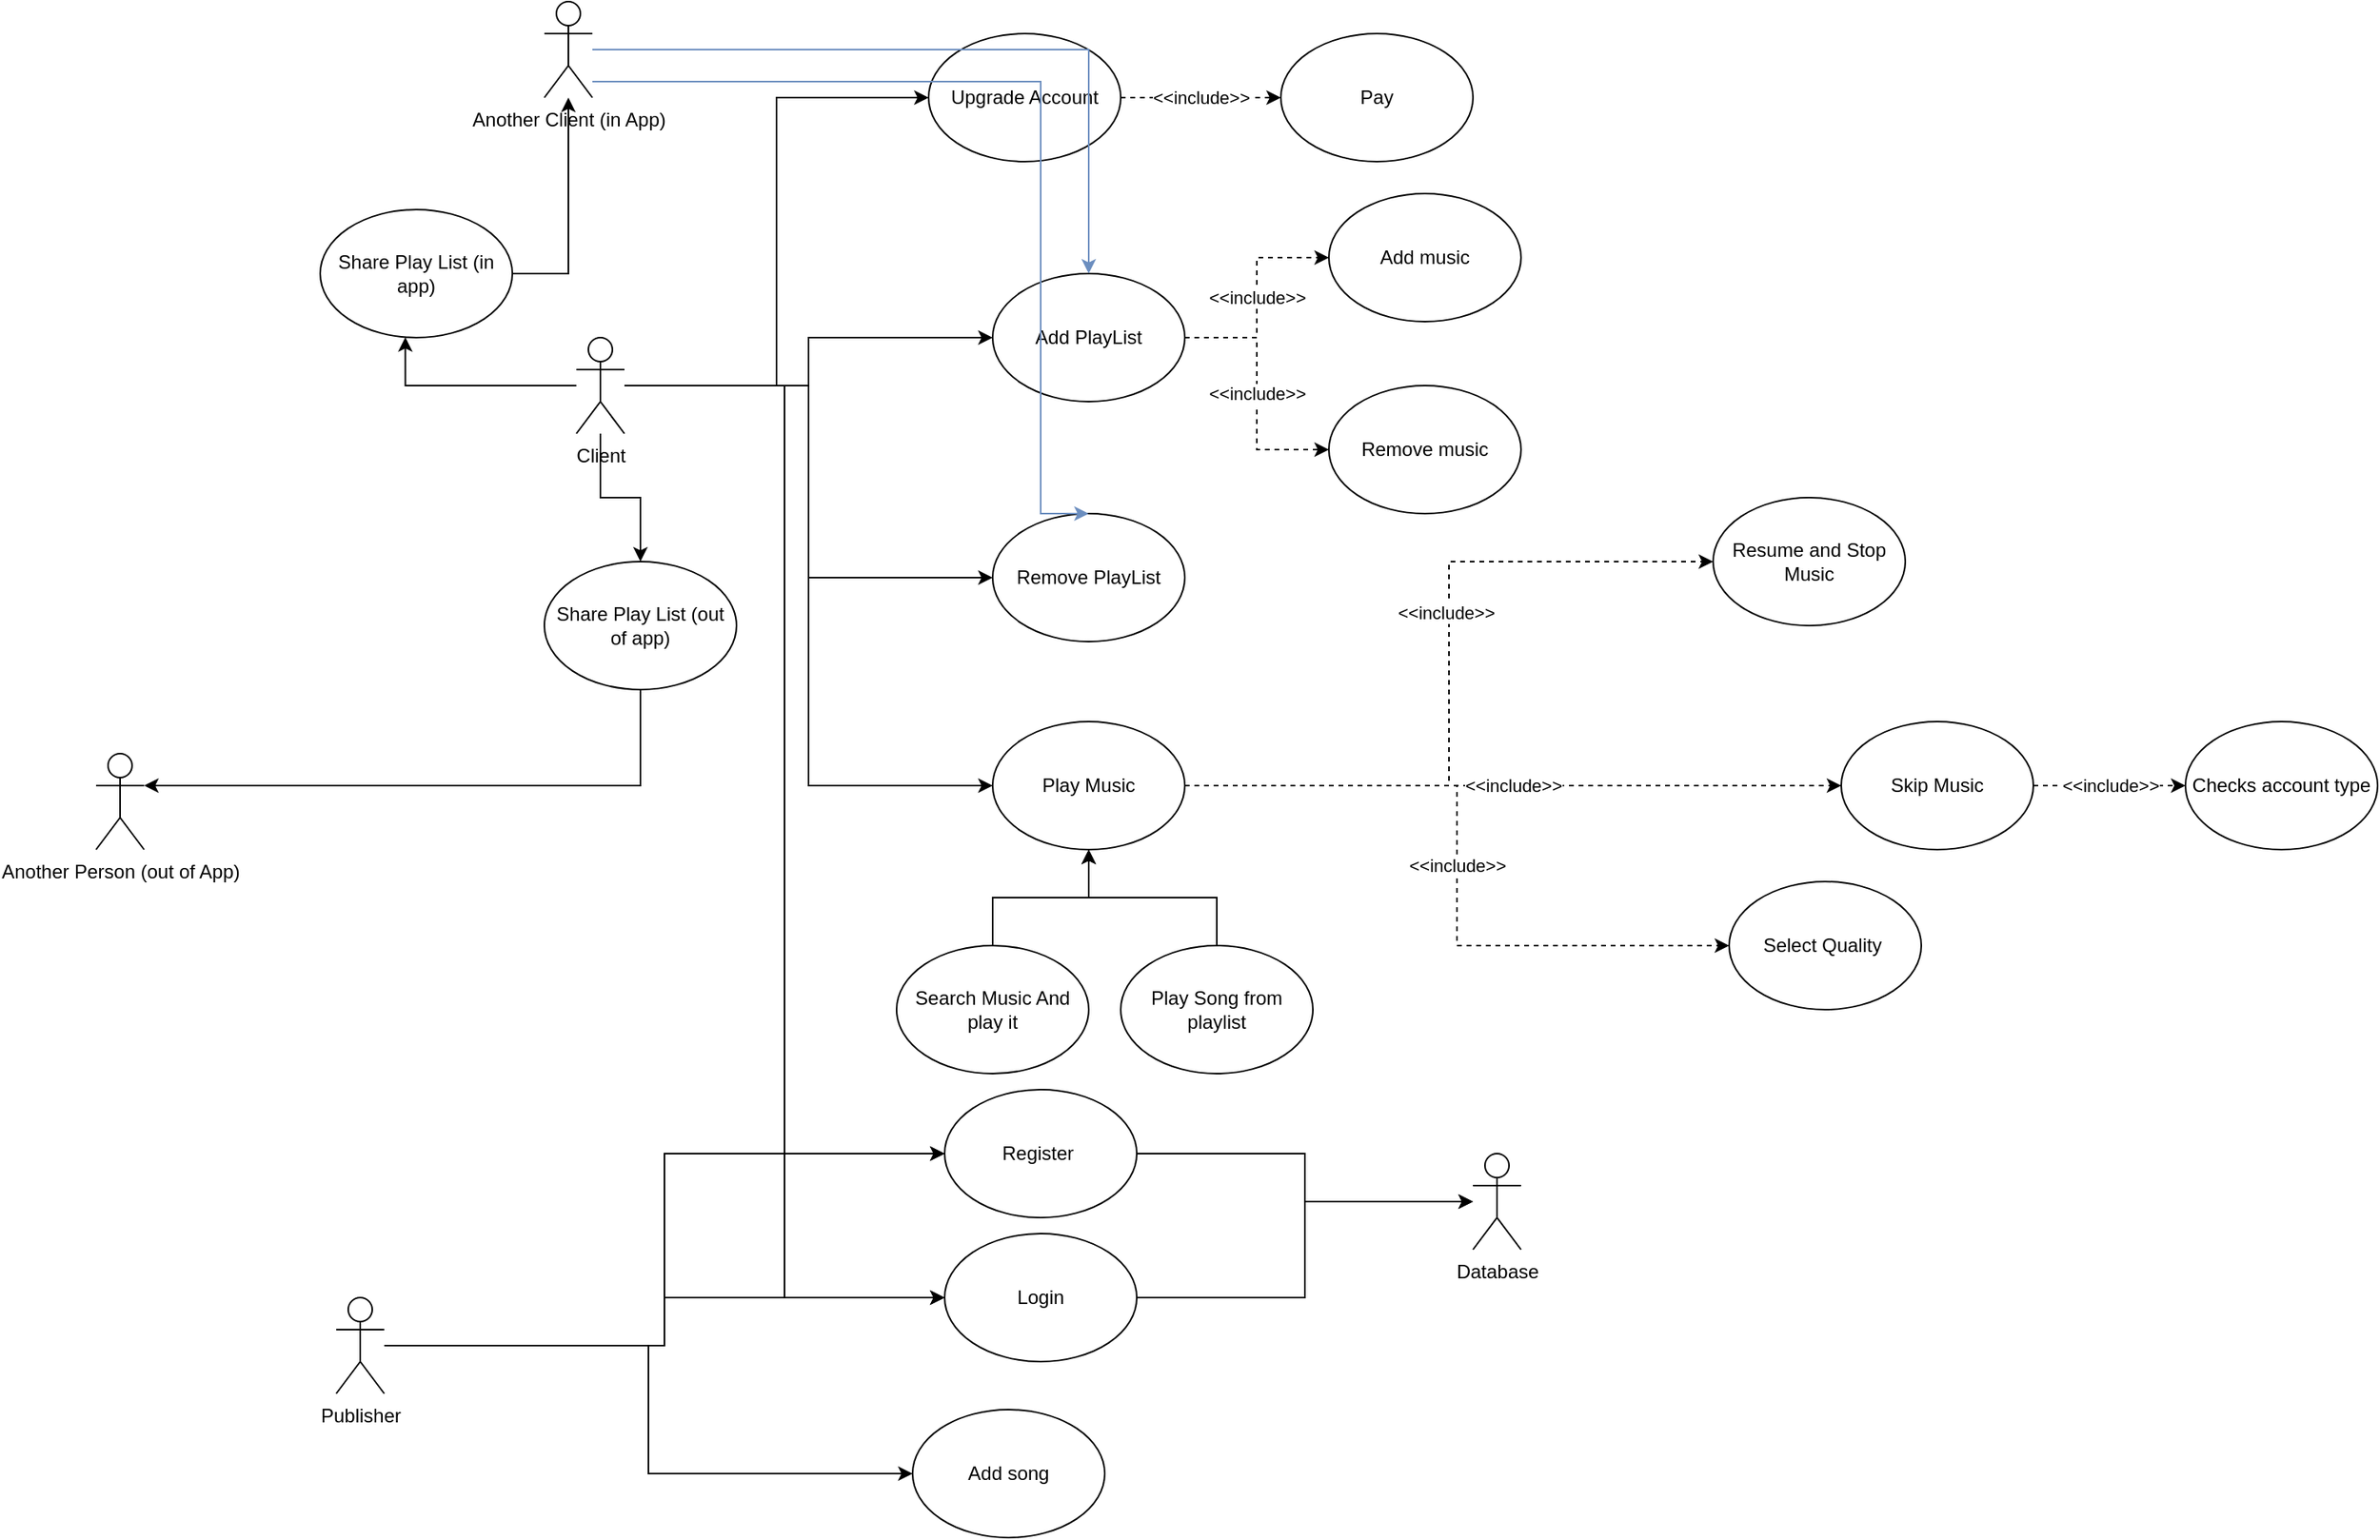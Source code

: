 <mxfile version="14.5.4" type="github">
  <diagram id="JMSu3cJSi2hTwxDdmqPx" name="Page-1">
    <mxGraphModel dx="1888" dy="1648" grid="1" gridSize="10" guides="1" tooltips="1" connect="1" arrows="1" fold="1" page="1" pageScale="1" pageWidth="850" pageHeight="1100" math="0" shadow="0">
      <root>
        <mxCell id="0" />
        <mxCell id="1" parent="0" />
        <mxCell id="86rAmTIcKEt4U7-xHO8E-5" style="edgeStyle=orthogonalEdgeStyle;rounded=0;orthogonalLoop=1;jettySize=auto;html=1;entryX=0;entryY=0.5;entryDx=0;entryDy=0;" edge="1" parent="1" source="86rAmTIcKEt4U7-xHO8E-1" target="86rAmTIcKEt4U7-xHO8E-4">
          <mxGeometry relative="1" as="geometry" />
        </mxCell>
        <mxCell id="86rAmTIcKEt4U7-xHO8E-9" style="edgeStyle=orthogonalEdgeStyle;rounded=0;orthogonalLoop=1;jettySize=auto;html=1;entryX=0;entryY=0.5;entryDx=0;entryDy=0;" edge="1" parent="1" source="86rAmTIcKEt4U7-xHO8E-1" target="86rAmTIcKEt4U7-xHO8E-8">
          <mxGeometry relative="1" as="geometry" />
        </mxCell>
        <mxCell id="86rAmTIcKEt4U7-xHO8E-17" style="edgeStyle=orthogonalEdgeStyle;rounded=0;orthogonalLoop=1;jettySize=auto;html=1;entryX=0;entryY=0.5;entryDx=0;entryDy=0;" edge="1" parent="1" source="86rAmTIcKEt4U7-xHO8E-1" target="86rAmTIcKEt4U7-xHO8E-16">
          <mxGeometry relative="1" as="geometry" />
        </mxCell>
        <mxCell id="86rAmTIcKEt4U7-xHO8E-31" style="edgeStyle=orthogonalEdgeStyle;rounded=0;orthogonalLoop=1;jettySize=auto;html=1;entryX=0;entryY=0.5;entryDx=0;entryDy=0;" edge="1" parent="1" source="86rAmTIcKEt4U7-xHO8E-1" target="86rAmTIcKEt4U7-xHO8E-30">
          <mxGeometry relative="1" as="geometry" />
        </mxCell>
        <mxCell id="86rAmTIcKEt4U7-xHO8E-33" style="edgeStyle=orthogonalEdgeStyle;rounded=0;orthogonalLoop=1;jettySize=auto;html=1;entryX=0;entryY=0.5;entryDx=0;entryDy=0;" edge="1" parent="1" source="86rAmTIcKEt4U7-xHO8E-1" target="86rAmTIcKEt4U7-xHO8E-32">
          <mxGeometry relative="1" as="geometry" />
        </mxCell>
        <mxCell id="86rAmTIcKEt4U7-xHO8E-53" style="edgeStyle=orthogonalEdgeStyle;rounded=0;orthogonalLoop=1;jettySize=auto;html=1;" edge="1" parent="1" source="86rAmTIcKEt4U7-xHO8E-1" target="86rAmTIcKEt4U7-xHO8E-52">
          <mxGeometry relative="1" as="geometry" />
        </mxCell>
        <mxCell id="86rAmTIcKEt4U7-xHO8E-63" style="edgeStyle=orthogonalEdgeStyle;rounded=0;orthogonalLoop=1;jettySize=auto;html=1;entryX=0.443;entryY=0.997;entryDx=0;entryDy=0;entryPerimeter=0;" edge="1" parent="1" source="86rAmTIcKEt4U7-xHO8E-1" target="86rAmTIcKEt4U7-xHO8E-51">
          <mxGeometry relative="1" as="geometry" />
        </mxCell>
        <mxCell id="86rAmTIcKEt4U7-xHO8E-72" style="edgeStyle=orthogonalEdgeStyle;rounded=0;orthogonalLoop=1;jettySize=auto;html=1;entryX=0;entryY=0.5;entryDx=0;entryDy=0;" edge="1" parent="1" source="86rAmTIcKEt4U7-xHO8E-1" target="86rAmTIcKEt4U7-xHO8E-71">
          <mxGeometry relative="1" as="geometry" />
        </mxCell>
        <mxCell id="86rAmTIcKEt4U7-xHO8E-1" value="Client" style="shape=umlActor;verticalLabelPosition=bottom;verticalAlign=top;html=1;outlineConnect=0;" vertex="1" parent="1">
          <mxGeometry x="150" y="120" width="30" height="60" as="geometry" />
        </mxCell>
        <mxCell id="86rAmTIcKEt4U7-xHO8E-7" style="edgeStyle=orthogonalEdgeStyle;rounded=0;orthogonalLoop=1;jettySize=auto;html=1;entryX=0;entryY=0.5;entryDx=0;entryDy=0;" edge="1" parent="1" source="86rAmTIcKEt4U7-xHO8E-3" target="86rAmTIcKEt4U7-xHO8E-4">
          <mxGeometry relative="1" as="geometry" />
        </mxCell>
        <mxCell id="86rAmTIcKEt4U7-xHO8E-70" style="edgeStyle=orthogonalEdgeStyle;rounded=0;orthogonalLoop=1;jettySize=auto;html=1;entryX=0;entryY=0.5;entryDx=0;entryDy=0;" edge="1" parent="1" source="86rAmTIcKEt4U7-xHO8E-3" target="86rAmTIcKEt4U7-xHO8E-69">
          <mxGeometry relative="1" as="geometry" />
        </mxCell>
        <mxCell id="86rAmTIcKEt4U7-xHO8E-73" style="edgeStyle=orthogonalEdgeStyle;rounded=0;orthogonalLoop=1;jettySize=auto;html=1;entryX=0;entryY=0.5;entryDx=0;entryDy=0;" edge="1" parent="1" source="86rAmTIcKEt4U7-xHO8E-3" target="86rAmTIcKEt4U7-xHO8E-71">
          <mxGeometry relative="1" as="geometry" />
        </mxCell>
        <mxCell id="86rAmTIcKEt4U7-xHO8E-3" value="Publisher" style="shape=umlActor;verticalLabelPosition=bottom;verticalAlign=top;html=1;outlineConnect=0;" vertex="1" parent="1">
          <mxGeometry y="720" width="30" height="60" as="geometry" />
        </mxCell>
        <mxCell id="86rAmTIcKEt4U7-xHO8E-76" style="edgeStyle=orthogonalEdgeStyle;rounded=0;orthogonalLoop=1;jettySize=auto;html=1;" edge="1" parent="1" source="86rAmTIcKEt4U7-xHO8E-4" target="86rAmTIcKEt4U7-xHO8E-74">
          <mxGeometry relative="1" as="geometry" />
        </mxCell>
        <mxCell id="86rAmTIcKEt4U7-xHO8E-4" value="Login" style="ellipse;whiteSpace=wrap;html=1;" vertex="1" parent="1">
          <mxGeometry x="380" y="680" width="120" height="80" as="geometry" />
        </mxCell>
        <mxCell id="86rAmTIcKEt4U7-xHO8E-12" value="&amp;lt;&amp;lt;include&amp;gt;&amp;gt;" style="edgeStyle=orthogonalEdgeStyle;rounded=0;orthogonalLoop=1;jettySize=auto;html=1;dashed=1;" edge="1" parent="1" source="86rAmTIcKEt4U7-xHO8E-8" target="86rAmTIcKEt4U7-xHO8E-10">
          <mxGeometry relative="1" as="geometry" />
        </mxCell>
        <mxCell id="86rAmTIcKEt4U7-xHO8E-8" value="Upgrade Account" style="ellipse;whiteSpace=wrap;html=1;" vertex="1" parent="1">
          <mxGeometry x="370" y="-70" width="120" height="80" as="geometry" />
        </mxCell>
        <mxCell id="86rAmTIcKEt4U7-xHO8E-10" value="Pay" style="ellipse;whiteSpace=wrap;html=1;" vertex="1" parent="1">
          <mxGeometry x="590" y="-70" width="120" height="80" as="geometry" />
        </mxCell>
        <mxCell id="86rAmTIcKEt4U7-xHO8E-27" value="&amp;lt;&amp;lt;include&amp;gt;&amp;gt;" style="edgeStyle=orthogonalEdgeStyle;rounded=0;orthogonalLoop=1;jettySize=auto;html=1;dashed=1;" edge="1" parent="1" source="86rAmTIcKEt4U7-xHO8E-16" target="86rAmTIcKEt4U7-xHO8E-25">
          <mxGeometry relative="1" as="geometry" />
        </mxCell>
        <mxCell id="86rAmTIcKEt4U7-xHO8E-29" value="&amp;lt;&amp;lt;include&amp;gt;&amp;gt;" style="edgeStyle=orthogonalEdgeStyle;rounded=0;orthogonalLoop=1;jettySize=auto;html=1;entryX=0;entryY=0.5;entryDx=0;entryDy=0;dashed=1;" edge="1" parent="1" source="86rAmTIcKEt4U7-xHO8E-16" target="86rAmTIcKEt4U7-xHO8E-28">
          <mxGeometry relative="1" as="geometry" />
        </mxCell>
        <mxCell id="86rAmTIcKEt4U7-xHO8E-16" value="Add PlayList" style="ellipse;whiteSpace=wrap;html=1;" vertex="1" parent="1">
          <mxGeometry x="410" y="80" width="120" height="80" as="geometry" />
        </mxCell>
        <mxCell id="86rAmTIcKEt4U7-xHO8E-25" value="Add music" style="ellipse;whiteSpace=wrap;html=1;" vertex="1" parent="1">
          <mxGeometry x="620" y="30" width="120" height="80" as="geometry" />
        </mxCell>
        <mxCell id="86rAmTIcKEt4U7-xHO8E-28" value="Remove music" style="ellipse;whiteSpace=wrap;html=1;" vertex="1" parent="1">
          <mxGeometry x="620" y="150" width="120" height="80" as="geometry" />
        </mxCell>
        <mxCell id="86rAmTIcKEt4U7-xHO8E-30" value="Remove PlayList" style="ellipse;whiteSpace=wrap;html=1;" vertex="1" parent="1">
          <mxGeometry x="410" y="230" width="120" height="80" as="geometry" />
        </mxCell>
        <mxCell id="86rAmTIcKEt4U7-xHO8E-35" style="edgeStyle=orthogonalEdgeStyle;rounded=0;orthogonalLoop=1;jettySize=auto;html=1;entryX=0;entryY=0.5;entryDx=0;entryDy=0;dashed=1;" edge="1" parent="1" source="86rAmTIcKEt4U7-xHO8E-32" target="86rAmTIcKEt4U7-xHO8E-34">
          <mxGeometry relative="1" as="geometry" />
        </mxCell>
        <mxCell id="86rAmTIcKEt4U7-xHO8E-46" value="&amp;lt;&amp;lt;include&amp;gt;&amp;gt;" style="edgeLabel;html=1;align=center;verticalAlign=middle;resizable=0;points=[];" vertex="1" connectable="0" parent="86rAmTIcKEt4U7-xHO8E-35">
          <mxGeometry x="0.162" y="2" relative="1" as="geometry">
            <mxPoint as="offset" />
          </mxGeometry>
        </mxCell>
        <mxCell id="86rAmTIcKEt4U7-xHO8E-37" value="&amp;lt;&amp;lt;include&amp;gt;&amp;gt;" style="edgeStyle=orthogonalEdgeStyle;rounded=0;orthogonalLoop=1;jettySize=auto;html=1;entryX=0;entryY=0.5;entryDx=0;entryDy=0;dashed=1;" edge="1" parent="1" source="86rAmTIcKEt4U7-xHO8E-32" target="86rAmTIcKEt4U7-xHO8E-36">
          <mxGeometry relative="1" as="geometry" />
        </mxCell>
        <mxCell id="86rAmTIcKEt4U7-xHO8E-68" value="&amp;lt;&amp;lt;include&amp;gt;&amp;gt;" style="edgeStyle=orthogonalEdgeStyle;rounded=0;orthogonalLoop=1;jettySize=auto;html=1;entryX=0;entryY=0.5;entryDx=0;entryDy=0;dashed=1;" edge="1" parent="1" source="86rAmTIcKEt4U7-xHO8E-32" target="86rAmTIcKEt4U7-xHO8E-67">
          <mxGeometry relative="1" as="geometry" />
        </mxCell>
        <mxCell id="86rAmTIcKEt4U7-xHO8E-32" value="Play Music" style="ellipse;whiteSpace=wrap;html=1;" vertex="1" parent="1">
          <mxGeometry x="410" y="360" width="120" height="80" as="geometry" />
        </mxCell>
        <mxCell id="86rAmTIcKEt4U7-xHO8E-34" value="Resume and Stop Music" style="ellipse;whiteSpace=wrap;html=1;" vertex="1" parent="1">
          <mxGeometry x="860" y="220" width="120" height="80" as="geometry" />
        </mxCell>
        <mxCell id="86rAmTIcKEt4U7-xHO8E-39" value="&amp;lt;&amp;lt;include&amp;gt;&amp;gt;" style="edgeStyle=orthogonalEdgeStyle;rounded=0;orthogonalLoop=1;jettySize=auto;html=1;entryX=0;entryY=0.5;entryDx=0;entryDy=0;dashed=1;" edge="1" parent="1" source="86rAmTIcKEt4U7-xHO8E-36" target="86rAmTIcKEt4U7-xHO8E-38">
          <mxGeometry relative="1" as="geometry" />
        </mxCell>
        <mxCell id="86rAmTIcKEt4U7-xHO8E-36" value="Skip Music" style="ellipse;whiteSpace=wrap;html=1;" vertex="1" parent="1">
          <mxGeometry x="940" y="360" width="120" height="80" as="geometry" />
        </mxCell>
        <mxCell id="86rAmTIcKEt4U7-xHO8E-38" value="Checks account type" style="ellipse;whiteSpace=wrap;html=1;" vertex="1" parent="1">
          <mxGeometry x="1155" y="360" width="120" height="80" as="geometry" />
        </mxCell>
        <mxCell id="86rAmTIcKEt4U7-xHO8E-42" style="edgeStyle=orthogonalEdgeStyle;rounded=0;orthogonalLoop=1;jettySize=auto;html=1;entryX=0.5;entryY=1;entryDx=0;entryDy=0;" edge="1" parent="1" source="86rAmTIcKEt4U7-xHO8E-40" target="86rAmTIcKEt4U7-xHO8E-32">
          <mxGeometry relative="1" as="geometry" />
        </mxCell>
        <mxCell id="86rAmTIcKEt4U7-xHO8E-40" value="Search Music And play it" style="ellipse;whiteSpace=wrap;html=1;" vertex="1" parent="1">
          <mxGeometry x="350" y="500" width="120" height="80" as="geometry" />
        </mxCell>
        <mxCell id="86rAmTIcKEt4U7-xHO8E-43" style="edgeStyle=orthogonalEdgeStyle;rounded=0;orthogonalLoop=1;jettySize=auto;html=1;entryX=0.5;entryY=1;entryDx=0;entryDy=0;" edge="1" parent="1" source="86rAmTIcKEt4U7-xHO8E-41" target="86rAmTIcKEt4U7-xHO8E-32">
          <mxGeometry relative="1" as="geometry" />
        </mxCell>
        <mxCell id="86rAmTIcKEt4U7-xHO8E-41" value="Play Song from playlist" style="ellipse;whiteSpace=wrap;html=1;" vertex="1" parent="1">
          <mxGeometry x="490" y="500" width="120" height="80" as="geometry" />
        </mxCell>
        <mxCell id="86rAmTIcKEt4U7-xHO8E-65" style="edgeStyle=orthogonalEdgeStyle;rounded=0;orthogonalLoop=1;jettySize=auto;html=1;entryX=0.5;entryY=0;entryDx=0;entryDy=0;fillColor=#dae8fc;strokeColor=#6c8ebf;" edge="1" parent="1" source="86rAmTIcKEt4U7-xHO8E-49" target="86rAmTIcKEt4U7-xHO8E-16">
          <mxGeometry relative="1" as="geometry" />
        </mxCell>
        <mxCell id="86rAmTIcKEt4U7-xHO8E-66" style="edgeStyle=orthogonalEdgeStyle;rounded=0;orthogonalLoop=1;jettySize=auto;html=1;entryX=0.5;entryY=0;entryDx=0;entryDy=0;fillColor=#dae8fc;strokeColor=#6c8ebf;" edge="1" parent="1" source="86rAmTIcKEt4U7-xHO8E-49" target="86rAmTIcKEt4U7-xHO8E-30">
          <mxGeometry relative="1" as="geometry">
            <Array as="points">
              <mxPoint x="440" y="-40" />
              <mxPoint x="440" y="230" />
            </Array>
          </mxGeometry>
        </mxCell>
        <mxCell id="86rAmTIcKEt4U7-xHO8E-49" value="Another Client (in App)" style="shape=umlActor;verticalLabelPosition=bottom;verticalAlign=top;html=1;outlineConnect=0;" vertex="1" parent="1">
          <mxGeometry x="130" y="-90" width="30" height="60" as="geometry" />
        </mxCell>
        <mxCell id="86rAmTIcKEt4U7-xHO8E-50" value="Another Person (out of App)" style="shape=umlActor;verticalLabelPosition=bottom;verticalAlign=top;html=1;outlineConnect=0;" vertex="1" parent="1">
          <mxGeometry x="-150" y="380" width="30" height="60" as="geometry" />
        </mxCell>
        <mxCell id="86rAmTIcKEt4U7-xHO8E-64" style="edgeStyle=orthogonalEdgeStyle;rounded=0;orthogonalLoop=1;jettySize=auto;html=1;" edge="1" parent="1" source="86rAmTIcKEt4U7-xHO8E-51" target="86rAmTIcKEt4U7-xHO8E-49">
          <mxGeometry relative="1" as="geometry" />
        </mxCell>
        <mxCell id="86rAmTIcKEt4U7-xHO8E-51" value="Share Play List (in app)" style="ellipse;whiteSpace=wrap;html=1;" vertex="1" parent="1">
          <mxGeometry x="-10" y="40" width="120" height="80" as="geometry" />
        </mxCell>
        <mxCell id="86rAmTIcKEt4U7-xHO8E-58" style="edgeStyle=orthogonalEdgeStyle;rounded=0;orthogonalLoop=1;jettySize=auto;html=1;entryX=1;entryY=0.333;entryDx=0;entryDy=0;entryPerimeter=0;" edge="1" parent="1" source="86rAmTIcKEt4U7-xHO8E-52" target="86rAmTIcKEt4U7-xHO8E-50">
          <mxGeometry relative="1" as="geometry">
            <Array as="points">
              <mxPoint x="190" y="400" />
            </Array>
          </mxGeometry>
        </mxCell>
        <mxCell id="86rAmTIcKEt4U7-xHO8E-52" value="Share Play List (out of app)" style="ellipse;whiteSpace=wrap;html=1;" vertex="1" parent="1">
          <mxGeometry x="130" y="260" width="120" height="80" as="geometry" />
        </mxCell>
        <mxCell id="86rAmTIcKEt4U7-xHO8E-67" value="Select Quality&amp;nbsp;" style="ellipse;whiteSpace=wrap;html=1;" vertex="1" parent="1">
          <mxGeometry x="870" y="460" width="120" height="80" as="geometry" />
        </mxCell>
        <mxCell id="86rAmTIcKEt4U7-xHO8E-69" value="Add song" style="ellipse;whiteSpace=wrap;html=1;" vertex="1" parent="1">
          <mxGeometry x="360" y="790" width="120" height="80" as="geometry" />
        </mxCell>
        <mxCell id="86rAmTIcKEt4U7-xHO8E-75" style="edgeStyle=orthogonalEdgeStyle;rounded=0;orthogonalLoop=1;jettySize=auto;html=1;" edge="1" parent="1" source="86rAmTIcKEt4U7-xHO8E-71" target="86rAmTIcKEt4U7-xHO8E-74">
          <mxGeometry relative="1" as="geometry" />
        </mxCell>
        <mxCell id="86rAmTIcKEt4U7-xHO8E-71" value="Register&amp;nbsp;" style="ellipse;whiteSpace=wrap;html=1;" vertex="1" parent="1">
          <mxGeometry x="380" y="590" width="120" height="80" as="geometry" />
        </mxCell>
        <mxCell id="86rAmTIcKEt4U7-xHO8E-74" value="Database" style="shape=umlActor;verticalLabelPosition=bottom;verticalAlign=top;html=1;outlineConnect=0;" vertex="1" parent="1">
          <mxGeometry x="710" y="630" width="30" height="60" as="geometry" />
        </mxCell>
      </root>
    </mxGraphModel>
  </diagram>
</mxfile>

